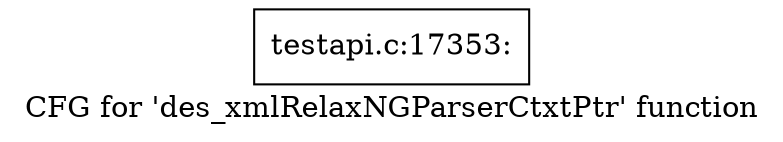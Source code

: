 digraph "CFG for 'des_xmlRelaxNGParserCtxtPtr' function" {
	label="CFG for 'des_xmlRelaxNGParserCtxtPtr' function";

	Node0x45751c0 [shape=record,label="{testapi.c:17353:}"];
}
